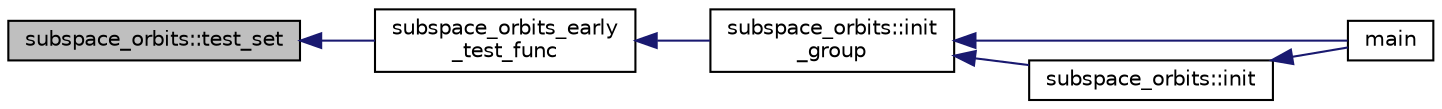 digraph "subspace_orbits::test_set"
{
  edge [fontname="Helvetica",fontsize="10",labelfontname="Helvetica",labelfontsize="10"];
  node [fontname="Helvetica",fontsize="10",shape=record];
  rankdir="LR";
  Node2270 [label="subspace_orbits::test_set",height=0.2,width=0.4,color="black", fillcolor="grey75", style="filled", fontcolor="black"];
  Node2270 -> Node2271 [dir="back",color="midnightblue",fontsize="10",style="solid",fontname="Helvetica"];
  Node2271 [label="subspace_orbits_early\l_test_func",height=0.2,width=0.4,color="black", fillcolor="white", style="filled",URL="$df/d90/subspace__orbits_8_c.html#abd507fb4877a2bb112f530ba9585c900"];
  Node2271 -> Node2272 [dir="back",color="midnightblue",fontsize="10",style="solid",fontname="Helvetica"];
  Node2272 [label="subspace_orbits::init\l_group",height=0.2,width=0.4,color="black", fillcolor="white", style="filled",URL="$d2/d9f/classsubspace__orbits.html#ad7dfe4f51cd3eea6ccfd5318e23d36c3"];
  Node2272 -> Node2273 [dir="back",color="midnightblue",fontsize="10",style="solid",fontname="Helvetica"];
  Node2273 [label="main",height=0.2,width=0.4,color="black", fillcolor="white", style="filled",URL="$da/dd5/subspace__orbits__main_8_c.html#a217dbf8b442f20279ea00b898af96f52"];
  Node2272 -> Node2274 [dir="back",color="midnightblue",fontsize="10",style="solid",fontname="Helvetica"];
  Node2274 [label="subspace_orbits::init",height=0.2,width=0.4,color="black", fillcolor="white", style="filled",URL="$d2/d9f/classsubspace__orbits.html#ac4bc50572798a6f0bc86fb99b181b66d"];
  Node2274 -> Node2273 [dir="back",color="midnightblue",fontsize="10",style="solid",fontname="Helvetica"];
}
